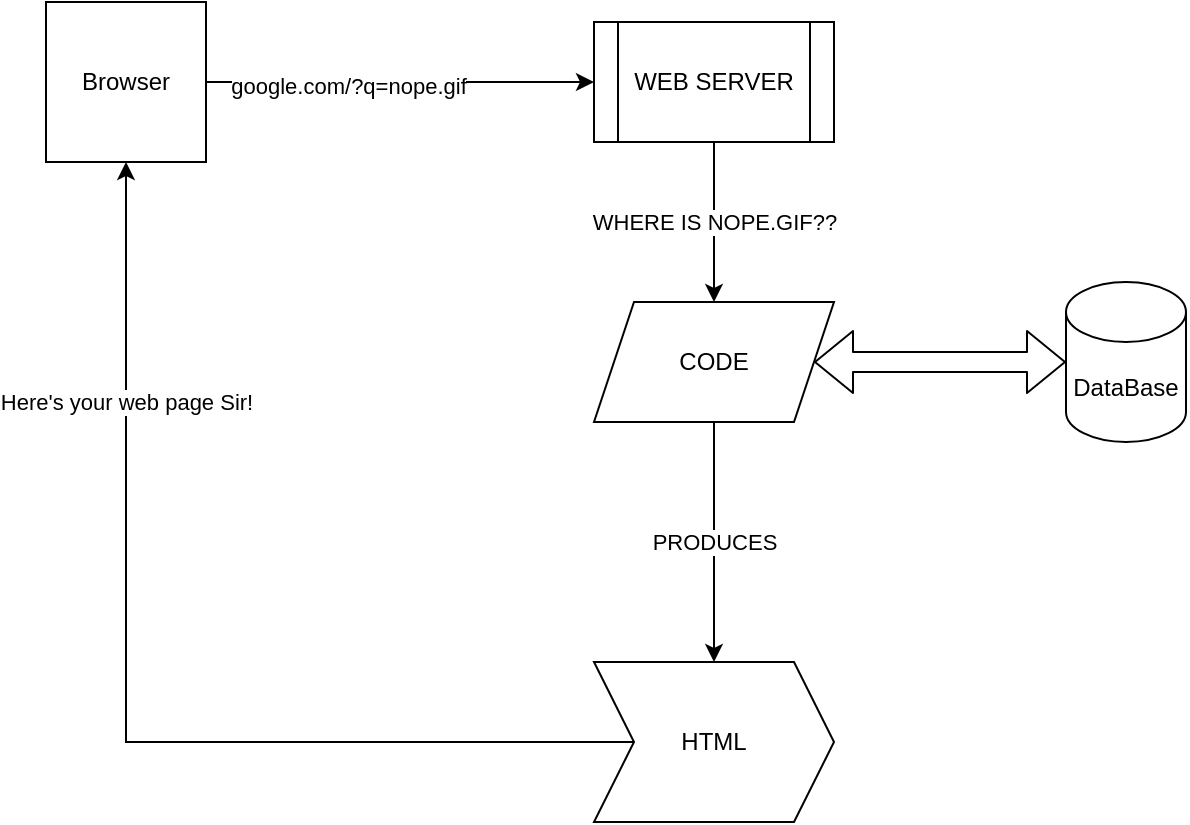 <mxfile version="13.9.9" type="github">
  <diagram id="m5LIFQXV51slRLyAI-Q7" name="Page-1">
    <mxGraphModel dx="2489" dy="802" grid="1" gridSize="10" guides="1" tooltips="1" connect="1" arrows="1" fold="1" page="1" pageScale="1" pageWidth="827" pageHeight="1169" math="0" shadow="0">
      <root>
        <mxCell id="0" />
        <mxCell id="1" parent="0" />
        <mxCell id="nxpGUnvefy_1JqMfPJ54-1" value="Browser" style="whiteSpace=wrap;html=1;aspect=fixed;" vertex="1" parent="1">
          <mxGeometry x="20" y="40" width="80" height="80" as="geometry" />
        </mxCell>
        <mxCell id="nxpGUnvefy_1JqMfPJ54-2" value="" style="endArrow=classic;html=1;entryX=0;entryY=0.5;entryDx=0;entryDy=0;" edge="1" parent="1" target="nxpGUnvefy_1JqMfPJ54-5">
          <mxGeometry width="50" height="50" relative="1" as="geometry">
            <mxPoint x="100" y="80" as="sourcePoint" />
            <mxPoint x="240" y="80" as="targetPoint" />
          </mxGeometry>
        </mxCell>
        <mxCell id="nxpGUnvefy_1JqMfPJ54-3" value="google.com/?q=nope.gif" style="edgeLabel;html=1;align=center;verticalAlign=middle;resizable=0;points=[];" vertex="1" connectable="0" parent="nxpGUnvefy_1JqMfPJ54-2">
          <mxGeometry x="-0.271" y="-2" relative="1" as="geometry">
            <mxPoint as="offset" />
          </mxGeometry>
        </mxCell>
        <mxCell id="nxpGUnvefy_1JqMfPJ54-4" value="WHERE IS NOPE.GIF??" style="edgeStyle=orthogonalEdgeStyle;rounded=0;orthogonalLoop=1;jettySize=auto;html=1;" edge="1" parent="1" source="nxpGUnvefy_1JqMfPJ54-5" target="nxpGUnvefy_1JqMfPJ54-7">
          <mxGeometry relative="1" as="geometry">
            <mxPoint x="570" y="200" as="targetPoint" />
          </mxGeometry>
        </mxCell>
        <mxCell id="nxpGUnvefy_1JqMfPJ54-5" value="WEB SERVER" style="shape=process;whiteSpace=wrap;html=1;backgroundOutline=1;" vertex="1" parent="1">
          <mxGeometry x="294" y="50" width="120" height="60" as="geometry" />
        </mxCell>
        <mxCell id="nxpGUnvefy_1JqMfPJ54-6" value="PRODUCES" style="edgeStyle=orthogonalEdgeStyle;rounded=0;orthogonalLoop=1;jettySize=auto;html=1;" edge="1" parent="1" source="nxpGUnvefy_1JqMfPJ54-7" target="nxpGUnvefy_1JqMfPJ54-10">
          <mxGeometry relative="1" as="geometry" />
        </mxCell>
        <mxCell id="nxpGUnvefy_1JqMfPJ54-7" value="CODE" style="shape=parallelogram;perimeter=parallelogramPerimeter;whiteSpace=wrap;html=1;fixedSize=1;" vertex="1" parent="1">
          <mxGeometry x="294" y="190" width="120" height="60" as="geometry" />
        </mxCell>
        <mxCell id="nxpGUnvefy_1JqMfPJ54-8" style="edgeStyle=orthogonalEdgeStyle;rounded=0;orthogonalLoop=1;jettySize=auto;html=1;entryX=0.5;entryY=1;entryDx=0;entryDy=0;" edge="1" parent="1" source="nxpGUnvefy_1JqMfPJ54-10" target="nxpGUnvefy_1JqMfPJ54-1">
          <mxGeometry relative="1" as="geometry" />
        </mxCell>
        <mxCell id="nxpGUnvefy_1JqMfPJ54-9" value="Here&#39;s your web page Sir!" style="edgeLabel;html=1;align=center;verticalAlign=middle;resizable=0;points=[];" vertex="1" connectable="0" parent="nxpGUnvefy_1JqMfPJ54-8">
          <mxGeometry x="0.118" y="3" relative="1" as="geometry">
            <mxPoint x="3" y="-120" as="offset" />
          </mxGeometry>
        </mxCell>
        <mxCell id="nxpGUnvefy_1JqMfPJ54-10" value="HTML" style="shape=step;perimeter=stepPerimeter;whiteSpace=wrap;html=1;fixedSize=1;" vertex="1" parent="1">
          <mxGeometry x="294" y="370" width="120" height="80" as="geometry" />
        </mxCell>
        <mxCell id="nxpGUnvefy_1JqMfPJ54-11" value="DataBase" style="shape=cylinder3;whiteSpace=wrap;html=1;boundedLbl=1;backgroundOutline=1;size=15;" vertex="1" parent="1">
          <mxGeometry x="530" y="180" width="60" height="80" as="geometry" />
        </mxCell>
        <mxCell id="nxpGUnvefy_1JqMfPJ54-12" value="" style="shape=flexArrow;endArrow=classic;startArrow=classic;html=1;entryX=0;entryY=0.5;entryDx=0;entryDy=0;entryPerimeter=0;exitX=1;exitY=0.5;exitDx=0;exitDy=0;" edge="1" parent="1" source="nxpGUnvefy_1JqMfPJ54-7" target="nxpGUnvefy_1JqMfPJ54-11">
          <mxGeometry width="50" height="50" relative="1" as="geometry">
            <mxPoint x="400" y="200" as="sourcePoint" />
            <mxPoint x="450" y="150" as="targetPoint" />
            <Array as="points" />
          </mxGeometry>
        </mxCell>
      </root>
    </mxGraphModel>
  </diagram>
</mxfile>
